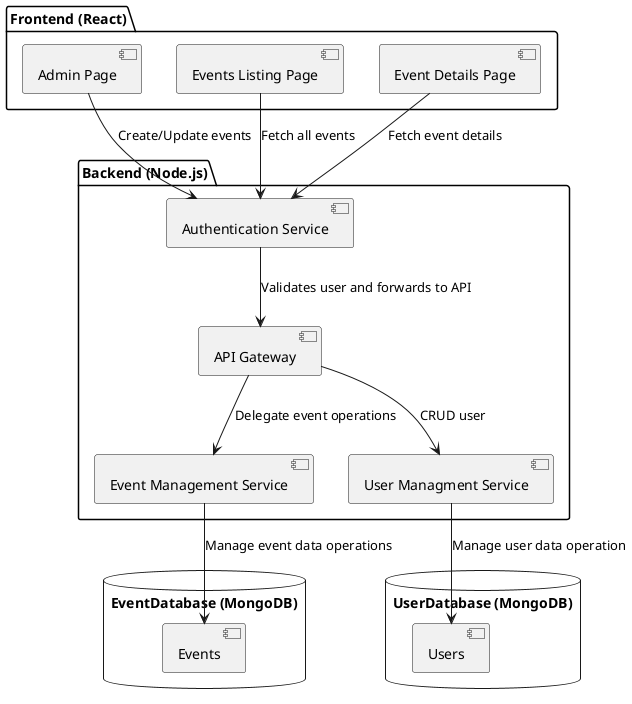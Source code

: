 @startuml Architecture
package "Frontend (React)" {
    component [Admin Page] as Admin
    component [Events Listing Page] as Listing
    component [Event Details Page] as Details
}

package "Backend (Node.js)" {
    component [API Gateway] as API
    component [Authentication Service] as Auth
    component [Event Management Service] as EventMgmt
    component [User Managment Service] as UserMgmt
}

database "EventDatabase (MongoDB)" {
    component [Events] as EventsDB
}

database "UserDatabase (MongoDB)" {
    component [Users] as UsersDB
}

Auth --> API : Validates user and forwards to API
Admin --> Auth : Create/Update events
Listing --> Auth : Fetch all events
Details --> Auth : Fetch event details
API --> EventMgmt : Delegate event operations
API --> UserMgmt: CRUD user
EventMgmt --> EventsDB : Manage event data operations
UserMgmt --> UsersDB: Manage user data operation
@enduml